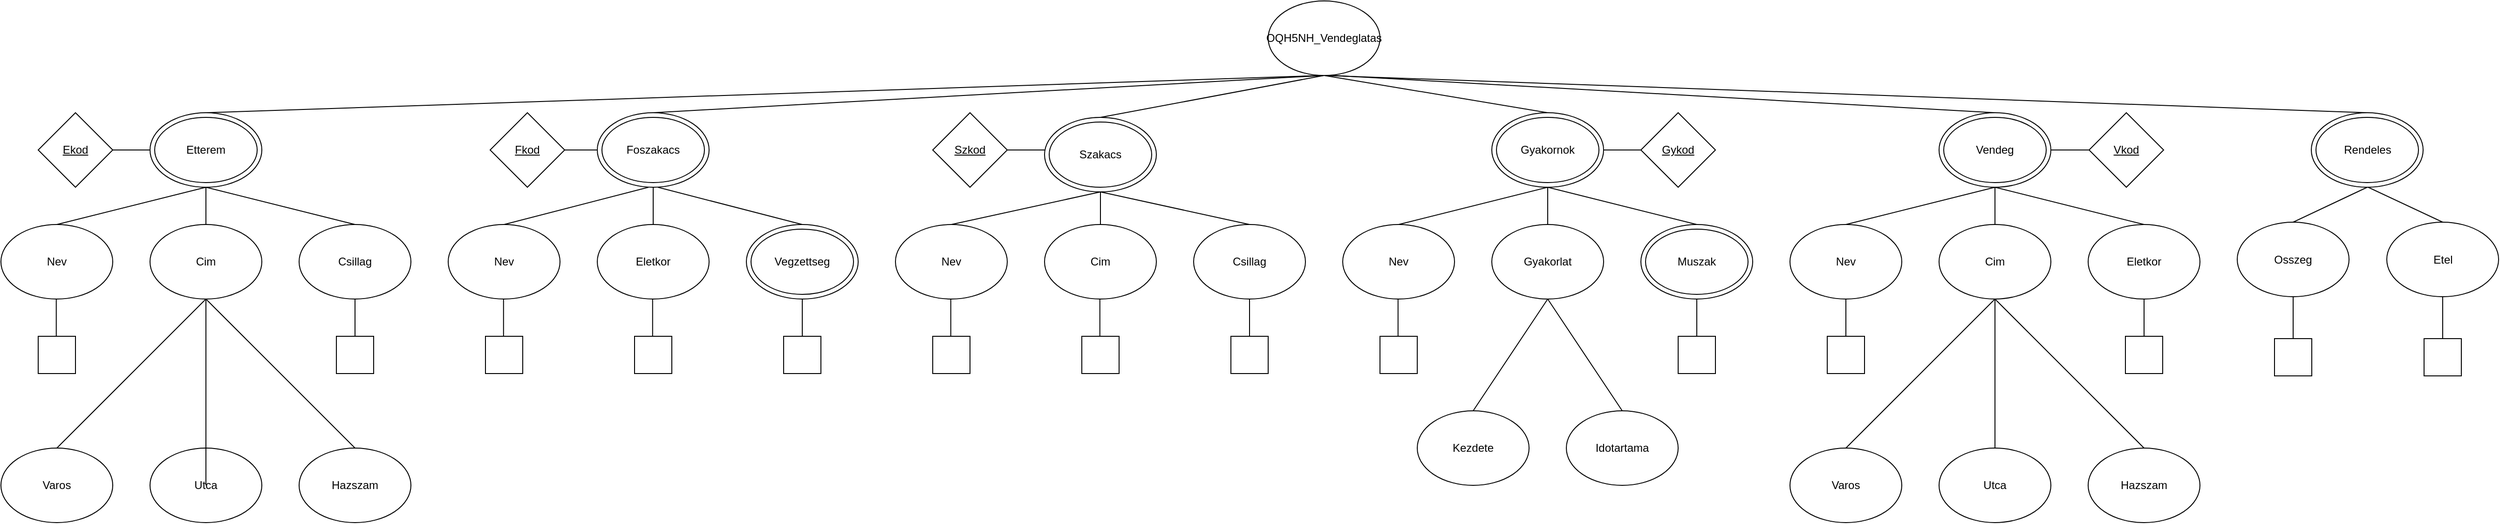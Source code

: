 <mxfile>
    <diagram name="Page-1" id="UW5ev72W2ap2WYYPYnsc">
        <mxGraphModel dx="2820" dy="1006" grid="1" gridSize="10" guides="1" tooltips="1" connect="1" arrows="1" fold="1" page="1" pageScale="1" pageWidth="827" pageHeight="1169" math="0" shadow="0">
            <root>
                <mxCell id="0"/>
                <mxCell id="1" parent="0"/>
                <mxCell id="iXq1CX7b5IGds2Jhsc0Z-1" value="OQH5NH_Vendeglatas" style="ellipse;whiteSpace=wrap;html=1;" parent="1" vertex="1">
                    <mxGeometry x="360" y="80" width="120" height="80" as="geometry"/>
                </mxCell>
                <mxCell id="iXq1CX7b5IGds2Jhsc0Z-2" value="Gyakornok" style="ellipse;whiteSpace=wrap;html=1;" parent="1" vertex="1">
                    <mxGeometry x="600" y="200" width="120" height="80" as="geometry"/>
                </mxCell>
                <mxCell id="iXq1CX7b5IGds2Jhsc0Z-3" value="Szakacs" style="ellipse;whiteSpace=wrap;html=1;" parent="1" vertex="1">
                    <mxGeometry x="120" y="205" width="120" height="80" as="geometry"/>
                </mxCell>
                <mxCell id="iXq1CX7b5IGds2Jhsc0Z-4" value="Foszakacs" style="ellipse;whiteSpace=wrap;html=1;" parent="1" vertex="1">
                    <mxGeometry x="-360" y="200" width="120" height="80" as="geometry"/>
                </mxCell>
                <mxCell id="iXq1CX7b5IGds2Jhsc0Z-5" value="Vendeg" style="ellipse;whiteSpace=wrap;html=1;" parent="1" vertex="1">
                    <mxGeometry x="1080" y="200" width="120" height="80" as="geometry"/>
                </mxCell>
                <mxCell id="iXq1CX7b5IGds2Jhsc0Z-6" value="Rendeles" style="ellipse;whiteSpace=wrap;html=1;" parent="1" vertex="1">
                    <mxGeometry x="1479.5" y="200" width="120" height="80" as="geometry"/>
                </mxCell>
                <mxCell id="iXq1CX7b5IGds2Jhsc0Z-22" value="" style="edgeStyle=orthogonalEdgeStyle;rounded=0;orthogonalLoop=1;jettySize=auto;html=1;endArrow=none;endFill=0;" parent="1" source="iXq1CX7b5IGds2Jhsc0Z-7" target="iXq1CX7b5IGds2Jhsc0Z-21" edge="1">
                    <mxGeometry relative="1" as="geometry"/>
                </mxCell>
                <mxCell id="iXq1CX7b5IGds2Jhsc0Z-7" value="Etterem" style="ellipse;whiteSpace=wrap;html=1;" parent="1" vertex="1">
                    <mxGeometry x="-840" y="200" width="120" height="80" as="geometry"/>
                </mxCell>
                <mxCell id="iXq1CX7b5IGds2Jhsc0Z-9" value="Etterem" style="ellipse;whiteSpace=wrap;html=1;" parent="1" vertex="1">
                    <mxGeometry x="-835" y="205" width="110" height="70" as="geometry"/>
                </mxCell>
                <mxCell id="iXq1CX7b5IGds2Jhsc0Z-10" value="Foszakacs" style="ellipse;whiteSpace=wrap;html=1;" parent="1" vertex="1">
                    <mxGeometry x="-355" y="205" width="110" height="70" as="geometry"/>
                </mxCell>
                <mxCell id="iXq1CX7b5IGds2Jhsc0Z-11" value="Szakacs" style="ellipse;whiteSpace=wrap;html=1;" parent="1" vertex="1">
                    <mxGeometry x="125" y="210" width="110" height="70" as="geometry"/>
                </mxCell>
                <mxCell id="iXq1CX7b5IGds2Jhsc0Z-12" value="Gyakornok" style="ellipse;whiteSpace=wrap;html=1;" parent="1" vertex="1">
                    <mxGeometry x="605" y="205" width="110" height="70" as="geometry"/>
                </mxCell>
                <mxCell id="iXq1CX7b5IGds2Jhsc0Z-13" value="Vendeg" style="ellipse;whiteSpace=wrap;html=1;" parent="1" vertex="1">
                    <mxGeometry x="1085" y="205" width="110" height="70" as="geometry"/>
                </mxCell>
                <mxCell id="iXq1CX7b5IGds2Jhsc0Z-14" value="Rendeles" style="ellipse;whiteSpace=wrap;html=1;" parent="1" vertex="1">
                    <mxGeometry x="1484.5" y="205" width="110" height="70" as="geometry"/>
                </mxCell>
                <mxCell id="iXq1CX7b5IGds2Jhsc0Z-15" value="" style="endArrow=none;html=1;rounded=0;exitX=0.5;exitY=0;exitDx=0;exitDy=0;entryX=0.5;entryY=1;entryDx=0;entryDy=0;" parent="1" source="iXq1CX7b5IGds2Jhsc0Z-3" target="iXq1CX7b5IGds2Jhsc0Z-1" edge="1">
                    <mxGeometry width="50" height="50" relative="1" as="geometry">
                        <mxPoint x="300" y="190" as="sourcePoint"/>
                        <mxPoint x="350" y="140" as="targetPoint"/>
                        <Array as="points"/>
                    </mxGeometry>
                </mxCell>
                <mxCell id="iXq1CX7b5IGds2Jhsc0Z-16" value="" style="endArrow=none;html=1;rounded=0;exitX=0.5;exitY=0;exitDx=0;exitDy=0;entryX=0.5;entryY=1;entryDx=0;entryDy=0;" parent="1" source="iXq1CX7b5IGds2Jhsc0Z-4" target="iXq1CX7b5IGds2Jhsc0Z-1" edge="1">
                    <mxGeometry width="50" height="50" relative="1" as="geometry">
                        <mxPoint x="180" y="192" as="sourcePoint"/>
                        <mxPoint x="258" y="140" as="targetPoint"/>
                        <Array as="points"/>
                    </mxGeometry>
                </mxCell>
                <mxCell id="iXq1CX7b5IGds2Jhsc0Z-17" value="" style="endArrow=none;html=1;rounded=0;exitX=0.5;exitY=0;exitDx=0;exitDy=0;" parent="1" source="iXq1CX7b5IGds2Jhsc0Z-7" edge="1">
                    <mxGeometry width="50" height="50" relative="1" as="geometry">
                        <mxPoint x="180" y="220" as="sourcePoint"/>
                        <mxPoint x="420" y="160" as="targetPoint"/>
                        <Array as="points"/>
                    </mxGeometry>
                </mxCell>
                <mxCell id="iXq1CX7b5IGds2Jhsc0Z-18" value="" style="endArrow=none;html=1;rounded=0;entryX=0.5;entryY=0;entryDx=0;entryDy=0;" parent="1" target="iXq1CX7b5IGds2Jhsc0Z-6" edge="1">
                    <mxGeometry width="50" height="50" relative="1" as="geometry">
                        <mxPoint x="420" y="160" as="sourcePoint"/>
                        <mxPoint x="850" y="180" as="targetPoint"/>
                        <Array as="points"/>
                    </mxGeometry>
                </mxCell>
                <mxCell id="iXq1CX7b5IGds2Jhsc0Z-19" value="" style="endArrow=none;html=1;rounded=0;entryX=0.5;entryY=0;entryDx=0;entryDy=0;" parent="1" target="iXq1CX7b5IGds2Jhsc0Z-5" edge="1">
                    <mxGeometry width="50" height="50" relative="1" as="geometry">
                        <mxPoint x="430" y="160" as="sourcePoint"/>
                        <mxPoint x="700" y="200" as="targetPoint"/>
                        <Array as="points"/>
                    </mxGeometry>
                </mxCell>
                <mxCell id="iXq1CX7b5IGds2Jhsc0Z-20" value="" style="endArrow=none;html=1;rounded=0;entryX=0.5;entryY=0;entryDx=0;entryDy=0;" parent="1" target="iXq1CX7b5IGds2Jhsc0Z-2" edge="1">
                    <mxGeometry width="50" height="50" relative="1" as="geometry">
                        <mxPoint x="420" y="160" as="sourcePoint"/>
                        <mxPoint x="860" y="230" as="targetPoint"/>
                        <Array as="points"/>
                    </mxGeometry>
                </mxCell>
                <mxCell id="iXq1CX7b5IGds2Jhsc0Z-21" value="&lt;u&gt;Ekod&lt;/u&gt;" style="rhombus;whiteSpace=wrap;html=1;" parent="1" vertex="1">
                    <mxGeometry x="-960" y="200" width="80" height="80" as="geometry"/>
                </mxCell>
                <mxCell id="iXq1CX7b5IGds2Jhsc0Z-23" value="Csillag" style="ellipse;whiteSpace=wrap;html=1;" parent="1" vertex="1">
                    <mxGeometry x="-680" y="320" width="120" height="80" as="geometry"/>
                </mxCell>
                <mxCell id="iXq1CX7b5IGds2Jhsc0Z-24" value="Cim" style="ellipse;whiteSpace=wrap;html=1;" parent="1" vertex="1">
                    <mxGeometry x="-840" y="320" width="120" height="80" as="geometry"/>
                </mxCell>
                <mxCell id="iXq1CX7b5IGds2Jhsc0Z-25" value="Nev" style="ellipse;whiteSpace=wrap;html=1;" parent="1" vertex="1">
                    <mxGeometry x="-1000" y="320" width="120" height="80" as="geometry"/>
                </mxCell>
                <mxCell id="iXq1CX7b5IGds2Jhsc0Z-29" value="" style="endArrow=none;html=1;rounded=0;entryX=0.5;entryY=1;entryDx=0;entryDy=0;exitX=0.5;exitY=0;exitDx=0;exitDy=0;" parent="1" source="iXq1CX7b5IGds2Jhsc0Z-24" target="iXq1CX7b5IGds2Jhsc0Z-7" edge="1">
                    <mxGeometry width="50" height="50" relative="1" as="geometry">
                        <mxPoint x="-680" y="460" as="sourcePoint"/>
                        <mxPoint x="-630" y="410" as="targetPoint"/>
                    </mxGeometry>
                </mxCell>
                <mxCell id="iXq1CX7b5IGds2Jhsc0Z-30" value="" style="endArrow=none;html=1;rounded=0;entryX=0.5;entryY=1;entryDx=0;entryDy=0;exitX=0.5;exitY=0;exitDx=0;exitDy=0;" parent="1" source="iXq1CX7b5IGds2Jhsc0Z-25" target="iXq1CX7b5IGds2Jhsc0Z-7" edge="1">
                    <mxGeometry width="50" height="50" relative="1" as="geometry">
                        <mxPoint x="-790" y="360" as="sourcePoint"/>
                        <mxPoint x="-790" y="320" as="targetPoint"/>
                    </mxGeometry>
                </mxCell>
                <mxCell id="iXq1CX7b5IGds2Jhsc0Z-31" value="" style="endArrow=none;html=1;rounded=0;entryX=0.5;entryY=1;entryDx=0;entryDy=0;exitX=0.5;exitY=0;exitDx=0;exitDy=0;" parent="1" source="iXq1CX7b5IGds2Jhsc0Z-23" target="iXq1CX7b5IGds2Jhsc0Z-7" edge="1">
                    <mxGeometry width="50" height="50" relative="1" as="geometry">
                        <mxPoint x="-830" y="370" as="sourcePoint"/>
                        <mxPoint x="-670" y="330" as="targetPoint"/>
                    </mxGeometry>
                </mxCell>
                <mxCell id="iXq1CX7b5IGds2Jhsc0Z-33" value="" style="rounded=0;whiteSpace=wrap;html=1;direction=south;" parent="1" vertex="1">
                    <mxGeometry x="-960" y="440" width="40" height="40" as="geometry"/>
                </mxCell>
                <mxCell id="iXq1CX7b5IGds2Jhsc0Z-35" value="" style="rounded=0;whiteSpace=wrap;html=1;direction=south;" parent="1" vertex="1">
                    <mxGeometry x="-640" y="440" width="40" height="40" as="geometry"/>
                </mxCell>
                <mxCell id="iXq1CX7b5IGds2Jhsc0Z-36" value="" style="endArrow=none;html=1;rounded=0;entryX=0.5;entryY=1;entryDx=0;entryDy=0;exitX=0;exitY=0.5;exitDx=0;exitDy=0;" parent="1" source="iXq1CX7b5IGds2Jhsc0Z-35" target="iXq1CX7b5IGds2Jhsc0Z-23" edge="1">
                    <mxGeometry width="50" height="50" relative="1" as="geometry">
                        <mxPoint x="-570" y="460" as="sourcePoint"/>
                        <mxPoint x="-520" y="410" as="targetPoint"/>
                    </mxGeometry>
                </mxCell>
                <mxCell id="iXq1CX7b5IGds2Jhsc0Z-38" value="" style="endArrow=none;html=1;rounded=0;entryX=0.5;entryY=1;entryDx=0;entryDy=0;exitX=0;exitY=0.5;exitDx=0;exitDy=0;" parent="1" edge="1">
                    <mxGeometry width="50" height="50" relative="1" as="geometry">
                        <mxPoint x="-940.62" y="440" as="sourcePoint"/>
                        <mxPoint x="-940.62" y="400" as="targetPoint"/>
                    </mxGeometry>
                </mxCell>
                <mxCell id="iXq1CX7b5IGds2Jhsc0Z-39" value="&lt;span style=&quot;color: rgba(0, 0, 0, 0); font-family: monospace; font-size: 0px; text-align: start; text-wrap-mode: nowrap;&quot;&gt;%3CmxGraphModel%3E%3Croot%3E%3CmxCell%20id%3D%220%22%2F%3E%3CmxCell%20id%3D%221%22%20parent%3D%220%22%2F%3E%3CmxCell%20id%3D%222%22%20value%3D%22Csillag%22%20style%3D%22ellipse%3BwhiteSpace%3Dwrap%3Bhtml%3D1%3B%22%20vertex%3D%221%22%20parent%3D%221%22%3E%3CmxGeometry%20x%3D%22120%22%20y%3D%22320%22%20width%3D%22120%22%20height%3D%2280%22%20as%3D%22geometry%22%2F%3E%3C%2FmxCell%3E%3CmxCell%20id%3D%223%22%20value%3D%22Cim%22%20style%3D%22ellipse%3BwhiteSpace%3Dwrap%3Bhtml%3D1%3B%22%20vertex%3D%221%22%20parent%3D%221%22%3E%3CmxGeometry%20x%3D%22-40%22%20y%3D%22320%22%20width%3D%22120%22%20height%3D%2280%22%20as%3D%22geometry%22%2F%3E%3C%2FmxCell%3E%3CmxCell%20id%3D%224%22%20value%3D%22Nev%22%20style%3D%22ellipse%3BwhiteSpace%3Dwrap%3Bhtml%3D1%3B%22%20vertex%3D%221%22%20parent%3D%221%22%3E%3CmxGeometry%20x%3D%22-200%22%20y%3D%22320%22%20width%3D%22120%22%20height%3D%2280%22%20as%3D%22geometry%22%2F%3E%3C%2FmxCell%3E%3CmxCell%20id%3D%225%22%20value%3D%22%22%20style%3D%22rounded%3D0%3BwhiteSpace%3Dwrap%3Bhtml%3D1%3Bdirection%3Dsouth%3B%22%20vertex%3D%221%22%20parent%3D%221%22%3E%3CmxGeometry%20x%3D%22-170%22%20y%3D%22440%22%20width%3D%2260%22%20height%3D%22120%22%20as%3D%22geometry%22%2F%3E%3C%2FmxCell%3E%3CmxCell%20id%3D%226%22%20value%3D%22%22%20style%3D%22rounded%3D0%3BwhiteSpace%3Dwrap%3Bhtml%3D1%3Bdirection%3Dsouth%3B%22%20vertex%3D%221%22%20parent%3D%221%22%3E%3CmxGeometry%20x%3D%22-10%22%20y%3D%22440%22%20width%3D%2260%22%20height%3D%22120%22%20as%3D%22geometry%22%2F%3E%3C%2FmxCell%3E%3CmxCell%20id%3D%227%22%20value%3D%22%22%20style%3D%22rounded%3D0%3BwhiteSpace%3Dwrap%3Bhtml%3D1%3Bdirection%3Dsouth%3B%22%20vertex%3D%221%22%20parent%3D%221%22%3E%3CmxGeometry%20x%3D%22150%22%20y%3D%22440%22%20width%3D%2260%22%20height%3D%22120%22%20as%3D%22geometry%22%2F%3E%3C%2FmxCell%3E%3CmxCell%20id%3D%228%22%20value%3D%22%22%20style%3D%22endArrow%3Dnone%3Bhtml%3D1%3Brounded%3D0%3BentryX%3D0.5%3BentryY%3D1%3BentryDx%3D0%3BentryDy%3D0%3BexitX%3D0%3BexitY%3D0.5%3BexitDx%3D0%3BexitDy%3D0%3B%22%20edge%3D%221%22%20source%3D%227%22%20target%3D%222%22%20parent%3D%221%22%3E%3CmxGeometry%20width%3D%2250%22%20height%3D%2250%22%20relative%3D%221%22%20as%3D%22geometry%22%3E%3CmxPoint%20x%3D%22230%22%20y%3D%22460%22%20as%3D%22sourcePoint%22%2F%3E%3CmxPoint%20x%3D%22280%22%20y%3D%22410%22%20as%3D%22targetPoint%22%2F%3E%3C%2FmxGeometry%3E%3C%2FmxCell%3E%3CmxCell%20id%3D%229%22%20value%3D%22%22%20style%3D%22endArrow%3Dnone%3Bhtml%3D1%3Brounded%3D0%3BentryX%3D0.5%3BentryY%3D1%3BentryDx%3D0%3BentryDy%3D0%3BexitX%3D0%3BexitY%3D0.5%3BexitDx%3D0%3BexitDy%3D0%3B%22%20edge%3D%221%22%20parent%3D%221%22%3E%3CmxGeometry%20width%3D%2250%22%20height%3D%2250%22%20relative%3D%221%22%20as%3D%22geometry%22%3E%3CmxPoint%20x%3D%2219.38%22%20y%3D%22440%22%20as%3D%22sourcePoint%22%2F%3E%3CmxPoint%20x%3D%2219.38%22%20y%3D%22400%22%20as%3D%22targetPoint%22%2F%3E%3C%2FmxGeometry%3E%3C%2FmxCell%3E%3CmxCell%20id%3D%2210%22%20value%3D%22%22%20style%3D%22endArrow%3Dnone%3Bhtml%3D1%3Brounded%3D0%3BentryX%3D0.5%3BentryY%3D1%3BentryDx%3D0%3BentryDy%3D0%3BexitX%3D0%3BexitY%3D0.5%3BexitDx%3D0%3BexitDy%3D0%3B%22%20edge%3D%221%22%20parent%3D%221%22%3E%3CmxGeometry%20width%3D%2250%22%20height%3D%2250%22%20relative%3D%221%22%20as%3D%22geometry%22%3E%3CmxPoint%20x%3D%22-140.62%22%20y%3D%22440%22%20as%3D%22sourcePoint%22%2F%3E%3CmxPoint%20x%3D%22-140.62%22%20y%3D%22400%22%20as%3D%22targetPoint%22%2F%3E%3C%2FmxGeometry%3E%3C%2FmxCell%3E%3C%2Froot%3E%3C%2FmxGraphModel%3E&lt;/span&gt;" style="ellipse;whiteSpace=wrap;html=1;" parent="1" vertex="1">
                    <mxGeometry x="-200" y="320" width="120" height="80" as="geometry"/>
                </mxCell>
                <mxCell id="iXq1CX7b5IGds2Jhsc0Z-40" value="Eletkor" style="ellipse;whiteSpace=wrap;html=1;" parent="1" vertex="1">
                    <mxGeometry x="-360" y="320" width="120" height="80" as="geometry"/>
                </mxCell>
                <mxCell id="iXq1CX7b5IGds2Jhsc0Z-41" value="Nev" style="ellipse;whiteSpace=wrap;html=1;" parent="1" vertex="1">
                    <mxGeometry x="-520" y="320" width="120" height="80" as="geometry"/>
                </mxCell>
                <mxCell id="iXq1CX7b5IGds2Jhsc0Z-42" value="" style="rounded=0;whiteSpace=wrap;html=1;direction=south;" parent="1" vertex="1">
                    <mxGeometry x="-480" y="440" width="40" height="40" as="geometry"/>
                </mxCell>
                <mxCell id="iXq1CX7b5IGds2Jhsc0Z-43" value="" style="rounded=0;whiteSpace=wrap;html=1;direction=south;" parent="1" vertex="1">
                    <mxGeometry x="-320" y="440" width="40" height="40" as="geometry"/>
                </mxCell>
                <mxCell id="iXq1CX7b5IGds2Jhsc0Z-44" value="" style="rounded=0;whiteSpace=wrap;html=1;direction=south;" parent="1" vertex="1">
                    <mxGeometry x="-160" y="440" width="40" height="40" as="geometry"/>
                </mxCell>
                <mxCell id="iXq1CX7b5IGds2Jhsc0Z-45" value="" style="endArrow=none;html=1;rounded=0;entryX=0.5;entryY=1;entryDx=0;entryDy=0;exitX=0;exitY=0.5;exitDx=0;exitDy=0;" parent="1" source="iXq1CX7b5IGds2Jhsc0Z-44" target="iXq1CX7b5IGds2Jhsc0Z-39" edge="1">
                    <mxGeometry width="50" height="50" relative="1" as="geometry">
                        <mxPoint x="-90" y="460" as="sourcePoint"/>
                        <mxPoint x="-40" y="410" as="targetPoint"/>
                    </mxGeometry>
                </mxCell>
                <mxCell id="iXq1CX7b5IGds2Jhsc0Z-46" value="" style="endArrow=none;html=1;rounded=0;entryX=0.5;entryY=1;entryDx=0;entryDy=0;exitX=0;exitY=0.5;exitDx=0;exitDy=0;" parent="1" edge="1">
                    <mxGeometry width="50" height="50" relative="1" as="geometry">
                        <mxPoint x="-300.62" y="440" as="sourcePoint"/>
                        <mxPoint x="-300.62" y="400" as="targetPoint"/>
                    </mxGeometry>
                </mxCell>
                <mxCell id="iXq1CX7b5IGds2Jhsc0Z-47" value="" style="endArrow=none;html=1;rounded=0;entryX=0.5;entryY=1;entryDx=0;entryDy=0;exitX=0;exitY=0.5;exitDx=0;exitDy=0;" parent="1" edge="1">
                    <mxGeometry width="50" height="50" relative="1" as="geometry">
                        <mxPoint x="-460.62" y="440" as="sourcePoint"/>
                        <mxPoint x="-460.62" y="400" as="targetPoint"/>
                    </mxGeometry>
                </mxCell>
                <mxCell id="iXq1CX7b5IGds2Jhsc0Z-48" value="Csillag" style="ellipse;whiteSpace=wrap;html=1;" parent="1" vertex="1">
                    <mxGeometry x="280" y="320" width="120" height="80" as="geometry"/>
                </mxCell>
                <mxCell id="iXq1CX7b5IGds2Jhsc0Z-49" value="Cim" style="ellipse;whiteSpace=wrap;html=1;" parent="1" vertex="1">
                    <mxGeometry x="120" y="320" width="120" height="80" as="geometry"/>
                </mxCell>
                <mxCell id="iXq1CX7b5IGds2Jhsc0Z-50" value="Nev" style="ellipse;whiteSpace=wrap;html=1;" parent="1" vertex="1">
                    <mxGeometry x="-40" y="320" width="120" height="80" as="geometry"/>
                </mxCell>
                <mxCell id="iXq1CX7b5IGds2Jhsc0Z-51" value="" style="rounded=0;whiteSpace=wrap;html=1;direction=south;" parent="1" vertex="1">
                    <mxGeometry y="440" width="40" height="40" as="geometry"/>
                </mxCell>
                <mxCell id="iXq1CX7b5IGds2Jhsc0Z-52" value="" style="rounded=0;whiteSpace=wrap;html=1;direction=south;" parent="1" vertex="1">
                    <mxGeometry x="160" y="440" width="40" height="40" as="geometry"/>
                </mxCell>
                <mxCell id="iXq1CX7b5IGds2Jhsc0Z-53" value="" style="rounded=0;whiteSpace=wrap;html=1;direction=south;" parent="1" vertex="1">
                    <mxGeometry x="320" y="440" width="40" height="40" as="geometry"/>
                </mxCell>
                <mxCell id="iXq1CX7b5IGds2Jhsc0Z-54" value="" style="endArrow=none;html=1;rounded=0;entryX=0.5;entryY=1;entryDx=0;entryDy=0;exitX=0;exitY=0.5;exitDx=0;exitDy=0;" parent="1" source="iXq1CX7b5IGds2Jhsc0Z-53" target="iXq1CX7b5IGds2Jhsc0Z-48" edge="1">
                    <mxGeometry width="50" height="50" relative="1" as="geometry">
                        <mxPoint x="390" y="460" as="sourcePoint"/>
                        <mxPoint x="440" y="410" as="targetPoint"/>
                    </mxGeometry>
                </mxCell>
                <mxCell id="iXq1CX7b5IGds2Jhsc0Z-55" value="" style="endArrow=none;html=1;rounded=0;entryX=0.5;entryY=1;entryDx=0;entryDy=0;exitX=0;exitY=0.5;exitDx=0;exitDy=0;" parent="1" edge="1">
                    <mxGeometry width="50" height="50" relative="1" as="geometry">
                        <mxPoint x="179.38" y="440" as="sourcePoint"/>
                        <mxPoint x="179.38" y="400" as="targetPoint"/>
                    </mxGeometry>
                </mxCell>
                <mxCell id="iXq1CX7b5IGds2Jhsc0Z-56" value="" style="endArrow=none;html=1;rounded=0;entryX=0.5;entryY=1;entryDx=0;entryDy=0;exitX=0;exitY=0.5;exitDx=0;exitDy=0;" parent="1" edge="1">
                    <mxGeometry width="50" height="50" relative="1" as="geometry">
                        <mxPoint x="19.38" y="440" as="sourcePoint"/>
                        <mxPoint x="19.38" y="400" as="targetPoint"/>
                    </mxGeometry>
                </mxCell>
                <mxCell id="iXq1CX7b5IGds2Jhsc0Z-57" value="&lt;u&gt;Fkod&lt;/u&gt;" style="rhombus;whiteSpace=wrap;html=1;" parent="1" vertex="1">
                    <mxGeometry x="-475" y="200" width="80" height="80" as="geometry"/>
                </mxCell>
                <mxCell id="iXq1CX7b5IGds2Jhsc0Z-58" value="" style="endArrow=none;html=1;rounded=0;entryX=0;entryY=0.5;entryDx=0;entryDy=0;exitX=1;exitY=0.5;exitDx=0;exitDy=0;" parent="1" source="iXq1CX7b5IGds2Jhsc0Z-57" target="iXq1CX7b5IGds2Jhsc0Z-4" edge="1">
                    <mxGeometry width="50" height="50" relative="1" as="geometry">
                        <mxPoint x="-265" y="390" as="sourcePoint"/>
                        <mxPoint x="-215" y="340" as="targetPoint"/>
                    </mxGeometry>
                </mxCell>
                <mxCell id="iXq1CX7b5IGds2Jhsc0Z-60" value="Vegzettseg" style="ellipse;whiteSpace=wrap;html=1;" parent="1" vertex="1">
                    <mxGeometry x="-195" y="325" width="110" height="70" as="geometry"/>
                </mxCell>
                <mxCell id="iXq1CX7b5IGds2Jhsc0Z-61" value="" style="endArrow=none;html=1;rounded=0;entryX=0.5;entryY=1;entryDx=0;entryDy=0;exitX=0.5;exitY=0;exitDx=0;exitDy=0;" parent="1" source="iXq1CX7b5IGds2Jhsc0Z-40" target="iXq1CX7b5IGds2Jhsc0Z-4" edge="1">
                    <mxGeometry width="50" height="50" relative="1" as="geometry">
                        <mxPoint x="-270" y="390" as="sourcePoint"/>
                        <mxPoint x="-305" y="280" as="targetPoint"/>
                    </mxGeometry>
                </mxCell>
                <mxCell id="iXq1CX7b5IGds2Jhsc0Z-62" value="" style="endArrow=none;html=1;rounded=0;exitX=0.5;exitY=0;exitDx=0;exitDy=0;" parent="1" edge="1">
                    <mxGeometry width="50" height="50" relative="1" as="geometry">
                        <mxPoint x="-460" y="320" as="sourcePoint"/>
                        <mxPoint x="-305" y="280" as="targetPoint"/>
                    </mxGeometry>
                </mxCell>
                <mxCell id="iXq1CX7b5IGds2Jhsc0Z-63" value="" style="endArrow=none;html=1;rounded=0;entryX=0.5;entryY=0;entryDx=0;entryDy=0;" parent="1" target="iXq1CX7b5IGds2Jhsc0Z-39" edge="1">
                    <mxGeometry width="50" height="50" relative="1" as="geometry">
                        <mxPoint x="-295" y="280" as="sourcePoint"/>
                        <mxPoint x="-160" y="280" as="targetPoint"/>
                    </mxGeometry>
                </mxCell>
                <mxCell id="iXq1CX7b5IGds2Jhsc0Z-64" value="Hazszam" style="ellipse;whiteSpace=wrap;html=1;" parent="1" vertex="1">
                    <mxGeometry x="-680" y="560" width="120" height="80" as="geometry"/>
                </mxCell>
                <mxCell id="iXq1CX7b5IGds2Jhsc0Z-65" value="Utca" style="ellipse;whiteSpace=wrap;html=1;" parent="1" vertex="1">
                    <mxGeometry x="-840" y="560" width="120" height="80" as="geometry"/>
                </mxCell>
                <mxCell id="iXq1CX7b5IGds2Jhsc0Z-66" value="Varos" style="ellipse;whiteSpace=wrap;html=1;" parent="1" vertex="1">
                    <mxGeometry x="-1000" y="560" width="120" height="80" as="geometry"/>
                </mxCell>
                <mxCell id="iXq1CX7b5IGds2Jhsc0Z-67" value="" style="endArrow=none;html=1;rounded=0;entryX=0.5;entryY=1;entryDx=0;entryDy=0;" parent="1" target="iXq1CX7b5IGds2Jhsc0Z-24" edge="1">
                    <mxGeometry width="50" height="50" relative="1" as="geometry">
                        <mxPoint x="-780" y="600" as="sourcePoint"/>
                        <mxPoint x="-730" y="550" as="targetPoint"/>
                    </mxGeometry>
                </mxCell>
                <mxCell id="iXq1CX7b5IGds2Jhsc0Z-68" value="" style="endArrow=none;html=1;rounded=0;entryX=0.5;entryY=1;entryDx=0;entryDy=0;exitX=0.5;exitY=0;exitDx=0;exitDy=0;" parent="1" source="iXq1CX7b5IGds2Jhsc0Z-66" target="iXq1CX7b5IGds2Jhsc0Z-24" edge="1">
                    <mxGeometry width="50" height="50" relative="1" as="geometry">
                        <mxPoint x="-790" y="700" as="sourcePoint"/>
                        <mxPoint x="-780" y="410" as="targetPoint"/>
                    </mxGeometry>
                </mxCell>
                <mxCell id="iXq1CX7b5IGds2Jhsc0Z-70" value="" style="endArrow=none;html=1;rounded=0;exitX=0.5;exitY=0;exitDx=0;exitDy=0;" parent="1" source="iXq1CX7b5IGds2Jhsc0Z-64" edge="1">
                    <mxGeometry width="50" height="50" relative="1" as="geometry">
                        <mxPoint x="-770" y="710" as="sourcePoint"/>
                        <mxPoint x="-780" y="400" as="targetPoint"/>
                    </mxGeometry>
                </mxCell>
                <mxCell id="wsrLWdcah2Zn08OujmZn-1" value="" style="endArrow=none;html=1;rounded=0;entryX=0.5;entryY=1;entryDx=0;entryDy=0;exitX=0.5;exitY=0;exitDx=0;exitDy=0;" parent="1" source="iXq1CX7b5IGds2Jhsc0Z-50" target="iXq1CX7b5IGds2Jhsc0Z-3" edge="1">
                    <mxGeometry width="50" height="50" relative="1" as="geometry">
                        <mxPoint x="80" y="360" as="sourcePoint"/>
                        <mxPoint x="130" y="310" as="targetPoint"/>
                    </mxGeometry>
                </mxCell>
                <mxCell id="wsrLWdcah2Zn08OujmZn-2" value="" style="endArrow=none;html=1;rounded=0;exitX=0.5;exitY=0;exitDx=0;exitDy=0;entryX=0.5;entryY=1;entryDx=0;entryDy=0;" parent="1" source="iXq1CX7b5IGds2Jhsc0Z-49" target="iXq1CX7b5IGds2Jhsc0Z-3" edge="1">
                    <mxGeometry width="50" height="50" relative="1" as="geometry">
                        <mxPoint x="180" y="335" as="sourcePoint"/>
                        <mxPoint x="180" y="290" as="targetPoint"/>
                    </mxGeometry>
                </mxCell>
                <mxCell id="wsrLWdcah2Zn08OujmZn-3" value="" style="endArrow=none;html=1;rounded=0;exitX=0.5;exitY=0;exitDx=0;exitDy=0;entryX=0.5;entryY=1;entryDx=0;entryDy=0;" parent="1" source="iXq1CX7b5IGds2Jhsc0Z-48" target="iXq1CX7b5IGds2Jhsc0Z-3" edge="1">
                    <mxGeometry width="50" height="50" relative="1" as="geometry">
                        <mxPoint x="260" y="325" as="sourcePoint"/>
                        <mxPoint x="260" y="290" as="targetPoint"/>
                    </mxGeometry>
                </mxCell>
                <mxCell id="wsrLWdcah2Zn08OujmZn-4" value="&lt;u&gt;Szkod&lt;/u&gt;" style="rhombus;whiteSpace=wrap;html=1;" parent="1" vertex="1">
                    <mxGeometry y="200" width="80" height="80" as="geometry"/>
                </mxCell>
                <mxCell id="wsrLWdcah2Zn08OujmZn-5" value="" style="endArrow=none;html=1;rounded=0;entryX=0;entryY=0.438;entryDx=0;entryDy=0;entryPerimeter=0;exitX=1;exitY=0.5;exitDx=0;exitDy=0;" parent="1" source="wsrLWdcah2Zn08OujmZn-4" target="iXq1CX7b5IGds2Jhsc0Z-3" edge="1">
                    <mxGeometry width="50" height="50" relative="1" as="geometry">
                        <mxPoint x="10" y="260" as="sourcePoint"/>
                        <mxPoint x="60" y="210" as="targetPoint"/>
                    </mxGeometry>
                </mxCell>
                <mxCell id="wsrLWdcah2Zn08OujmZn-6" value="&lt;span style=&quot;color: rgba(0, 0, 0, 0); font-family: monospace; font-size: 0px; text-align: start; text-wrap-mode: nowrap;&quot;&gt;%3CmxGraphModel%3E%3Croot%3E%3CmxCell%20id%3D%220%22%2F%3E%3CmxCell%20id%3D%221%22%20parent%3D%220%22%2F%3E%3CmxCell%20id%3D%222%22%20value%3D%22Csillag%22%20style%3D%22ellipse%3BwhiteSpace%3Dwrap%3Bhtml%3D1%3B%22%20vertex%3D%221%22%20parent%3D%221%22%3E%3CmxGeometry%20x%3D%22280%22%20y%3D%22320%22%20width%3D%22120%22%20height%3D%2280%22%20as%3D%22geometry%22%2F%3E%3C%2FmxCell%3E%3CmxCell%20id%3D%223%22%20value%3D%22Cim%22%20style%3D%22ellipse%3BwhiteSpace%3Dwrap%3Bhtml%3D1%3B%22%20vertex%3D%221%22%20parent%3D%221%22%3E%3CmxGeometry%20x%3D%22120%22%20y%3D%22320%22%20width%3D%22120%22%20height%3D%2280%22%20as%3D%22geometry%22%2F%3E%3C%2FmxCell%3E%3CmxCell%20id%3D%224%22%20value%3D%22Nev%22%20style%3D%22ellipse%3BwhiteSpace%3Dwrap%3Bhtml%3D1%3B%22%20vertex%3D%221%22%20parent%3D%221%22%3E%3CmxGeometry%20x%3D%22-40%22%20y%3D%22320%22%20width%3D%22120%22%20height%3D%2280%22%20as%3D%22geometry%22%2F%3E%3C%2FmxCell%3E%3CmxCell%20id%3D%225%22%20value%3D%22%22%20style%3D%22rounded%3D0%3BwhiteSpace%3Dwrap%3Bhtml%3D1%3Bdirection%3Dsouth%3B%22%20vertex%3D%221%22%20parent%3D%221%22%3E%3CmxGeometry%20y%3D%22440%22%20width%3D%2240%22%20height%3D%2280%22%20as%3D%22geometry%22%2F%3E%3C%2FmxCell%3E%3CmxCell%20id%3D%226%22%20value%3D%22%22%20style%3D%22rounded%3D0%3BwhiteSpace%3Dwrap%3Bhtml%3D1%3Bdirection%3Dsouth%3B%22%20vertex%3D%221%22%20parent%3D%221%22%3E%3CmxGeometry%20x%3D%22160%22%20y%3D%22440%22%20width%3D%2240%22%20height%3D%2280%22%20as%3D%22geometry%22%2F%3E%3C%2FmxCell%3E%3CmxCell%20id%3D%227%22%20value%3D%22%22%20style%3D%22rounded%3D0%3BwhiteSpace%3Dwrap%3Bhtml%3D1%3Bdirection%3Dsouth%3B%22%20vertex%3D%221%22%20parent%3D%221%22%3E%3CmxGeometry%20x%3D%22320%22%20y%3D%22440%22%20width%3D%2240%22%20height%3D%2280%22%20as%3D%22geometry%22%2F%3E%3C%2FmxCell%3E%3CmxCell%20id%3D%228%22%20value%3D%22%22%20style%3D%22endArrow%3Dnone%3Bhtml%3D1%3Brounded%3D0%3BentryX%3D0.5%3BentryY%3D1%3BentryDx%3D0%3BentryDy%3D0%3BexitX%3D0%3BexitY%3D0.5%3BexitDx%3D0%3BexitDy%3D0%3B%22%20edge%3D%221%22%20source%3D%227%22%20target%3D%222%22%20parent%3D%221%22%3E%3CmxGeometry%20width%3D%2250%22%20height%3D%2250%22%20relative%3D%221%22%20as%3D%22geometry%22%3E%3CmxPoint%20x%3D%22390%22%20y%3D%22460%22%20as%3D%22sourcePoint%22%2F%3E%3CmxPoint%20x%3D%22440%22%20y%3D%22410%22%20as%3D%22targetPoint%22%2F%3E%3C%2FmxGeometry%3E%3C%2FmxCell%3E%3CmxCell%20id%3D%229%22%20value%3D%22%22%20style%3D%22endArrow%3Dnone%3Bhtml%3D1%3Brounded%3D0%3BentryX%3D0.5%3BentryY%3D1%3BentryDx%3D0%3BentryDy%3D0%3BexitX%3D0%3BexitY%3D0.5%3BexitDx%3D0%3BexitDy%3D0%3B%22%20edge%3D%221%22%20parent%3D%221%22%3E%3CmxGeometry%20width%3D%2250%22%20height%3D%2250%22%20relative%3D%221%22%20as%3D%22geometry%22%3E%3CmxPoint%20x%3D%22179.38%22%20y%3D%22440%22%20as%3D%22sourcePoint%22%2F%3E%3CmxPoint%20x%3D%22179.38%22%20y%3D%22400%22%20as%3D%22targetPoint%22%2F%3E%3C%2FmxGeometry%3E%3C%2FmxCell%3E%3CmxCell%20id%3D%2210%22%20value%3D%22%22%20style%3D%22endArrow%3Dnone%3Bhtml%3D1%3Brounded%3D0%3BentryX%3D0.5%3BentryY%3D1%3BentryDx%3D0%3BentryDy%3D0%3BexitX%3D0%3BexitY%3D0.5%3BexitDx%3D0%3BexitDy%3D0%3B%22%20edge%3D%221%22%20parent%3D%221%22%3E%3CmxGeometry%20width%3D%2250%22%20height%3D%2250%22%20relative%3D%221%22%20as%3D%22geometry%22%3E%3CmxPoint%20x%3D%2219.38%22%20y%3D%22440%22%20as%3D%22sourcePoint%22%2F%3E%3CmxPoint%20x%3D%2219.38%22%20y%3D%22400%22%20as%3D%22targetPoint%22%2F%3E%3C%2FmxGeometry%3E%3C%2FmxCell%3E%3CmxCell%20id%3D%2211%22%20value%3D%22%22%20style%3D%22endArrow%3Dnone%3Bhtml%3D1%3Brounded%3D0%3BentryX%3D0.5%3BentryY%3D1%3BentryDx%3D0%3BentryDy%3D0%3BexitX%3D0.5%3BexitY%3D0%3BexitDx%3D0%3BexitDy%3D0%3B%22%20edge%3D%221%22%20source%3D%224%22%20parent%3D%221%22%3E%3CmxGeometry%20width%3D%2250%22%20height%3D%2250%22%20relative%3D%221%22%20as%3D%22geometry%22%3E%3CmxPoint%20x%3D%2280%22%20y%3D%22360%22%20as%3D%22sourcePoint%22%2F%3E%3CmxPoint%20x%3D%22180%22%20y%3D%22285%22%20as%3D%22targetPoint%22%2F%3E%3C%2FmxGeometry%3E%3C%2FmxCell%3E%3CmxCell%20id%3D%2212%22%20value%3D%22%22%20style%3D%22endArrow%3Dnone%3Bhtml%3D1%3Brounded%3D0%3BexitX%3D0.5%3BexitY%3D0%3BexitDx%3D0%3BexitDy%3D0%3BentryX%3D0.5%3BentryY%3D1%3BentryDx%3D0%3BentryDy%3D0%3B%22%20edge%3D%221%22%20source%3D%223%22%20parent%3D%221%22%3E%3CmxGeometry%20width%3D%2250%22%20height%3D%2250%22%20relative%3D%221%22%20as%3D%22geometry%22%3E%3CmxPoint%20x%3D%22180%22%20y%3D%22335%22%20as%3D%22sourcePoint%22%2F%3E%3CmxPoint%20x%3D%22180%22%20y%3D%22285%22%20as%3D%22targetPoint%22%2F%3E%3C%2FmxGeometry%3E%3C%2FmxCell%3E%3CmxCell%20id%3D%2213%22%20value%3D%22%22%20style%3D%22endArrow%3Dnone%3Bhtml%3D1%3Brounded%3D0%3BexitX%3D0.5%3BexitY%3D0%3BexitDx%3D0%3BexitDy%3D0%3BentryX%3D0.5%3BentryY%3D1%3BentryDx%3D0%3BentryDy%3D0%3B%22%20edge%3D%221%22%20source%3D%222%22%20parent%3D%221%22%3E%3CmxGeometry%20width%3D%2250%22%20height%3D%2250%22%20relative%3D%221%22%20as%3D%22geometry%22%3E%3CmxPoint%20x%3D%22260%22%20y%3D%22325%22%20as%3D%22sourcePoint%22%2F%3E%3CmxPoint%20x%3D%22180%22%20y%3D%22285%22%20as%3D%22targetPoint%22%2F%3E%3C%2FmxGeometry%3E%3C%2FmxCell%3E%3C%2Froot%3E%3C%2FmxGraphModel%3E&lt;/span&gt;" style="ellipse;whiteSpace=wrap;html=1;" parent="1" vertex="1">
                    <mxGeometry x="760" y="320" width="120" height="80" as="geometry"/>
                </mxCell>
                <mxCell id="wsrLWdcah2Zn08OujmZn-7" value="Gyakorlat" style="ellipse;whiteSpace=wrap;html=1;" parent="1" vertex="1">
                    <mxGeometry x="600" y="320" width="120" height="80" as="geometry"/>
                </mxCell>
                <mxCell id="wsrLWdcah2Zn08OujmZn-8" value="Nev" style="ellipse;whiteSpace=wrap;html=1;" parent="1" vertex="1">
                    <mxGeometry x="440" y="320" width="120" height="80" as="geometry"/>
                </mxCell>
                <mxCell id="wsrLWdcah2Zn08OujmZn-9" value="" style="rounded=0;whiteSpace=wrap;html=1;direction=south;" parent="1" vertex="1">
                    <mxGeometry x="480" y="440" width="40" height="40" as="geometry"/>
                </mxCell>
                <mxCell id="wsrLWdcah2Zn08OujmZn-11" value="" style="rounded=0;whiteSpace=wrap;html=1;direction=south;" parent="1" vertex="1">
                    <mxGeometry x="800" y="440" width="40" height="40" as="geometry"/>
                </mxCell>
                <mxCell id="wsrLWdcah2Zn08OujmZn-12" value="" style="endArrow=none;html=1;rounded=0;entryX=0.5;entryY=1;entryDx=0;entryDy=0;exitX=0;exitY=0.5;exitDx=0;exitDy=0;" parent="1" source="wsrLWdcah2Zn08OujmZn-11" target="wsrLWdcah2Zn08OujmZn-6" edge="1">
                    <mxGeometry width="50" height="50" relative="1" as="geometry">
                        <mxPoint x="870" y="460" as="sourcePoint"/>
                        <mxPoint x="920" y="410" as="targetPoint"/>
                    </mxGeometry>
                </mxCell>
                <mxCell id="wsrLWdcah2Zn08OujmZn-14" value="" style="endArrow=none;html=1;rounded=0;entryX=0.5;entryY=1;entryDx=0;entryDy=0;exitX=0;exitY=0.5;exitDx=0;exitDy=0;" parent="1" edge="1">
                    <mxGeometry width="50" height="50" relative="1" as="geometry">
                        <mxPoint x="499.38" y="440" as="sourcePoint"/>
                        <mxPoint x="499.38" y="400" as="targetPoint"/>
                    </mxGeometry>
                </mxCell>
                <mxCell id="wsrLWdcah2Zn08OujmZn-15" value="" style="endArrow=none;html=1;rounded=0;entryX=0.5;entryY=1;entryDx=0;entryDy=0;exitX=0.5;exitY=0;exitDx=0;exitDy=0;" parent="1" source="wsrLWdcah2Zn08OujmZn-8" target="iXq1CX7b5IGds2Jhsc0Z-2" edge="1">
                    <mxGeometry width="50" height="50" relative="1" as="geometry">
                        <mxPoint x="560" y="360" as="sourcePoint"/>
                        <mxPoint x="660" y="285" as="targetPoint"/>
                    </mxGeometry>
                </mxCell>
                <mxCell id="wsrLWdcah2Zn08OujmZn-16" value="" style="endArrow=none;html=1;rounded=0;exitX=0.5;exitY=0;exitDx=0;exitDy=0;entryX=0.5;entryY=1;entryDx=0;entryDy=0;" parent="1" source="wsrLWdcah2Zn08OujmZn-7" target="iXq1CX7b5IGds2Jhsc0Z-2" edge="1">
                    <mxGeometry width="50" height="50" relative="1" as="geometry">
                        <mxPoint x="660" y="335" as="sourcePoint"/>
                        <mxPoint x="660" y="285" as="targetPoint"/>
                    </mxGeometry>
                </mxCell>
                <mxCell id="wsrLWdcah2Zn08OujmZn-17" value="" style="endArrow=none;html=1;rounded=0;exitX=0.5;exitY=0;exitDx=0;exitDy=0;" parent="1" source="wsrLWdcah2Zn08OujmZn-6" edge="1">
                    <mxGeometry width="50" height="50" relative="1" as="geometry">
                        <mxPoint x="740" y="325" as="sourcePoint"/>
                        <mxPoint x="660" y="280" as="targetPoint"/>
                    </mxGeometry>
                </mxCell>
                <mxCell id="wsrLWdcah2Zn08OujmZn-19" value="&lt;u&gt;Gykod&lt;/u&gt;" style="rhombus;whiteSpace=wrap;html=1;" parent="1" vertex="1">
                    <mxGeometry x="760" y="200" width="80" height="80" as="geometry"/>
                </mxCell>
                <mxCell id="wsrLWdcah2Zn08OujmZn-20" value="" style="endArrow=none;html=1;rounded=0;exitX=1;exitY=0.5;exitDx=0;exitDy=0;entryX=0;entryY=0.5;entryDx=0;entryDy=0;" parent="1" source="iXq1CX7b5IGds2Jhsc0Z-2" target="wsrLWdcah2Zn08OujmZn-19" edge="1">
                    <mxGeometry width="50" height="50" relative="1" as="geometry">
                        <mxPoint x="760" y="280" as="sourcePoint"/>
                        <mxPoint x="810" y="230" as="targetPoint"/>
                    </mxGeometry>
                </mxCell>
                <mxCell id="wsrLWdcah2Zn08OujmZn-21" value="Muszak" style="ellipse;whiteSpace=wrap;html=1;" parent="1" vertex="1">
                    <mxGeometry x="765" y="325" width="110" height="70" as="geometry"/>
                </mxCell>
                <mxCell id="wsrLWdcah2Zn08OujmZn-22" value="Kezdete" style="ellipse;whiteSpace=wrap;html=1;" parent="1" vertex="1">
                    <mxGeometry x="520" y="520" width="120" height="80" as="geometry"/>
                </mxCell>
                <mxCell id="wsrLWdcah2Zn08OujmZn-23" value="Idotartama" style="ellipse;whiteSpace=wrap;html=1;" parent="1" vertex="1">
                    <mxGeometry x="680" y="520" width="120" height="80" as="geometry"/>
                </mxCell>
                <mxCell id="wsrLWdcah2Zn08OujmZn-24" value="" style="endArrow=none;html=1;rounded=0;entryX=0.5;entryY=1;entryDx=0;entryDy=0;exitX=0.5;exitY=0;exitDx=0;exitDy=0;" parent="1" source="wsrLWdcah2Zn08OujmZn-22" target="wsrLWdcah2Zn08OujmZn-7" edge="1">
                    <mxGeometry width="50" height="50" relative="1" as="geometry">
                        <mxPoint x="540" y="400" as="sourcePoint"/>
                        <mxPoint x="590" y="350" as="targetPoint"/>
                    </mxGeometry>
                </mxCell>
                <mxCell id="wsrLWdcah2Zn08OujmZn-25" value="" style="endArrow=none;html=1;rounded=0;exitX=0.5;exitY=0;exitDx=0;exitDy=0;" parent="1" source="wsrLWdcah2Zn08OujmZn-23" edge="1">
                    <mxGeometry width="50" height="50" relative="1" as="geometry">
                        <mxPoint x="620" y="540" as="sourcePoint"/>
                        <mxPoint x="660" y="400" as="targetPoint"/>
                    </mxGeometry>
                </mxCell>
                <mxCell id="wsrLWdcah2Zn08OujmZn-26" value="Osszeg" style="ellipse;whiteSpace=wrap;html=1;" parent="1" vertex="1">
                    <mxGeometry x="1400" y="317.5" width="120" height="80" as="geometry"/>
                </mxCell>
                <mxCell id="wsrLWdcah2Zn08OujmZn-27" value="Etel" style="ellipse;whiteSpace=wrap;html=1;" parent="1" vertex="1">
                    <mxGeometry x="1560.5" y="317.5" width="120" height="80" as="geometry"/>
                </mxCell>
                <mxCell id="wsrLWdcah2Zn08OujmZn-28" value="" style="endArrow=none;html=1;rounded=0;entryX=0.5;entryY=1;entryDx=0;entryDy=0;exitX=0.5;exitY=0;exitDx=0;exitDy=0;" parent="1" source="wsrLWdcah2Zn08OujmZn-26" target="iXq1CX7b5IGds2Jhsc0Z-6" edge="1">
                    <mxGeometry width="50" height="50" relative="1" as="geometry">
                        <mxPoint x="1460.5" y="390" as="sourcePoint"/>
                        <mxPoint x="1510.5" y="340" as="targetPoint"/>
                    </mxGeometry>
                </mxCell>
                <mxCell id="wsrLWdcah2Zn08OujmZn-29" value="" style="endArrow=none;html=1;rounded=0;exitX=0.5;exitY=0;exitDx=0;exitDy=0;" parent="1" source="wsrLWdcah2Zn08OujmZn-27" edge="1">
                    <mxGeometry width="50" height="50" relative="1" as="geometry">
                        <mxPoint x="1460.5" y="390" as="sourcePoint"/>
                        <mxPoint x="1540.5" y="280" as="targetPoint"/>
                    </mxGeometry>
                </mxCell>
                <mxCell id="wsrLWdcah2Zn08OujmZn-31" value="Eletkor" style="ellipse;whiteSpace=wrap;html=1;" parent="1" vertex="1">
                    <mxGeometry x="1240" y="320" width="120" height="80" as="geometry"/>
                </mxCell>
                <mxCell id="wsrLWdcah2Zn08OujmZn-32" value="Cim" style="ellipse;whiteSpace=wrap;html=1;" parent="1" vertex="1">
                    <mxGeometry x="1080" y="320" width="120" height="80" as="geometry"/>
                </mxCell>
                <mxCell id="wsrLWdcah2Zn08OujmZn-33" value="Nev" style="ellipse;whiteSpace=wrap;html=1;" parent="1" vertex="1">
                    <mxGeometry x="920" y="320" width="120" height="80" as="geometry"/>
                </mxCell>
                <mxCell id="wsrLWdcah2Zn08OujmZn-34" value="" style="endArrow=none;html=1;rounded=0;entryX=0.5;entryY=1;entryDx=0;entryDy=0;exitX=0.5;exitY=0;exitDx=0;exitDy=0;" parent="1" source="wsrLWdcah2Zn08OujmZn-33" target="iXq1CX7b5IGds2Jhsc0Z-5" edge="1">
                    <mxGeometry width="50" height="50" relative="1" as="geometry">
                        <mxPoint x="1120" y="380" as="sourcePoint"/>
                        <mxPoint x="1170" y="330" as="targetPoint"/>
                    </mxGeometry>
                </mxCell>
                <mxCell id="wsrLWdcah2Zn08OujmZn-35" value="" style="endArrow=none;html=1;rounded=0;entryX=0.5;entryY=1;entryDx=0;entryDy=0;exitX=0.5;exitY=0;exitDx=0;exitDy=0;" parent="1" source="wsrLWdcah2Zn08OujmZn-32" target="iXq1CX7b5IGds2Jhsc0Z-5" edge="1">
                    <mxGeometry width="50" height="50" relative="1" as="geometry">
                        <mxPoint x="1120" y="380" as="sourcePoint"/>
                        <mxPoint x="1170" y="330" as="targetPoint"/>
                    </mxGeometry>
                </mxCell>
                <mxCell id="wsrLWdcah2Zn08OujmZn-36" value="" style="endArrow=none;html=1;rounded=0;entryX=0.5;entryY=1;entryDx=0;entryDy=0;exitX=0.5;exitY=0;exitDx=0;exitDy=0;" parent="1" source="wsrLWdcah2Zn08OujmZn-31" target="iXq1CX7b5IGds2Jhsc0Z-5" edge="1">
                    <mxGeometry width="50" height="50" relative="1" as="geometry">
                        <mxPoint x="1120" y="380" as="sourcePoint"/>
                        <mxPoint x="1170" y="330" as="targetPoint"/>
                    </mxGeometry>
                </mxCell>
                <mxCell id="wsrLWdcah2Zn08OujmZn-38" value="Hazszam" style="ellipse;whiteSpace=wrap;html=1;" parent="1" vertex="1">
                    <mxGeometry x="1240" y="560" width="120" height="80" as="geometry"/>
                </mxCell>
                <mxCell id="wsrLWdcah2Zn08OujmZn-39" value="Utca" style="ellipse;whiteSpace=wrap;html=1;" parent="1" vertex="1">
                    <mxGeometry x="1080" y="560" width="120" height="80" as="geometry"/>
                </mxCell>
                <mxCell id="wsrLWdcah2Zn08OujmZn-40" value="Varos" style="ellipse;whiteSpace=wrap;html=1;" parent="1" vertex="1">
                    <mxGeometry x="920" y="560" width="120" height="80" as="geometry"/>
                </mxCell>
                <mxCell id="wsrLWdcah2Zn08OujmZn-41" value="" style="endArrow=none;html=1;rounded=0;entryX=0.5;entryY=1;entryDx=0;entryDy=0;exitX=0.5;exitY=0;exitDx=0;exitDy=0;" parent="1" source="wsrLWdcah2Zn08OujmZn-40" target="wsrLWdcah2Zn08OujmZn-32" edge="1">
                    <mxGeometry width="50" height="50" relative="1" as="geometry">
                        <mxPoint x="1070" y="410" as="sourcePoint"/>
                        <mxPoint x="1120" y="360" as="targetPoint"/>
                    </mxGeometry>
                </mxCell>
                <mxCell id="wsrLWdcah2Zn08OujmZn-42" value="" style="endArrow=none;html=1;rounded=0;entryX=0.5;entryY=1;entryDx=0;entryDy=0;exitX=0.5;exitY=0;exitDx=0;exitDy=0;" parent="1" source="wsrLWdcah2Zn08OujmZn-39" target="wsrLWdcah2Zn08OujmZn-32" edge="1">
                    <mxGeometry width="50" height="50" relative="1" as="geometry">
                        <mxPoint x="1070" y="410" as="sourcePoint"/>
                        <mxPoint x="1120" y="360" as="targetPoint"/>
                    </mxGeometry>
                </mxCell>
                <mxCell id="wsrLWdcah2Zn08OujmZn-43" value="" style="endArrow=none;html=1;rounded=0;entryX=0.5;entryY=1;entryDx=0;entryDy=0;exitX=0.5;exitY=0;exitDx=0;exitDy=0;" parent="1" source="wsrLWdcah2Zn08OujmZn-38" target="wsrLWdcah2Zn08OujmZn-32" edge="1">
                    <mxGeometry width="50" height="50" relative="1" as="geometry">
                        <mxPoint x="1070" y="410" as="sourcePoint"/>
                        <mxPoint x="1120" y="360" as="targetPoint"/>
                    </mxGeometry>
                </mxCell>
                <mxCell id="wsrLWdcah2Zn08OujmZn-44" value="" style="rounded=0;whiteSpace=wrap;html=1;direction=south;" parent="1" vertex="1">
                    <mxGeometry x="960" y="440" width="40" height="40" as="geometry"/>
                </mxCell>
                <mxCell id="wsrLWdcah2Zn08OujmZn-45" value="" style="rounded=0;whiteSpace=wrap;html=1;direction=south;" parent="1" vertex="1">
                    <mxGeometry x="1280" y="440" width="40" height="40" as="geometry"/>
                </mxCell>
                <mxCell id="wsrLWdcah2Zn08OujmZn-47" value="" style="rounded=0;whiteSpace=wrap;html=1;direction=south;" parent="1" vertex="1">
                    <mxGeometry x="1440" y="442.5" width="40" height="40" as="geometry"/>
                </mxCell>
                <mxCell id="wsrLWdcah2Zn08OujmZn-48" value="" style="rounded=0;whiteSpace=wrap;html=1;direction=south;" parent="1" vertex="1">
                    <mxGeometry x="1600.5" y="442.5" width="40" height="40" as="geometry"/>
                </mxCell>
                <mxCell id="wsrLWdcah2Zn08OujmZn-49" value="" style="endArrow=none;html=1;rounded=0;entryX=0.5;entryY=1;entryDx=0;entryDy=0;exitX=0;exitY=0.5;exitDx=0;exitDy=0;" parent="1" source="wsrLWdcah2Zn08OujmZn-45" target="wsrLWdcah2Zn08OujmZn-31" edge="1">
                    <mxGeometry width="50" height="50" relative="1" as="geometry">
                        <mxPoint x="1280" y="490" as="sourcePoint"/>
                        <mxPoint x="1330" y="440" as="targetPoint"/>
                    </mxGeometry>
                </mxCell>
                <mxCell id="wsrLWdcah2Zn08OujmZn-50" value="" style="endArrow=none;html=1;rounded=0;entryX=0.5;entryY=1;entryDx=0;entryDy=0;exitX=0;exitY=0.5;exitDx=0;exitDy=0;" parent="1" source="wsrLWdcah2Zn08OujmZn-44" target="wsrLWdcah2Zn08OujmZn-33" edge="1">
                    <mxGeometry width="50" height="50" relative="1" as="geometry">
                        <mxPoint x="1280" y="490" as="sourcePoint"/>
                        <mxPoint x="1330" y="440" as="targetPoint"/>
                    </mxGeometry>
                </mxCell>
                <mxCell id="wsrLWdcah2Zn08OujmZn-52" value="" style="endArrow=none;html=1;rounded=0;entryX=0.5;entryY=1;entryDx=0;entryDy=0;exitX=0;exitY=0.5;exitDx=0;exitDy=0;" parent="1" source="wsrLWdcah2Zn08OujmZn-47" target="wsrLWdcah2Zn08OujmZn-26" edge="1">
                    <mxGeometry width="50" height="50" relative="1" as="geometry">
                        <mxPoint x="1370" y="472.5" as="sourcePoint"/>
                        <mxPoint x="1420" y="422.5" as="targetPoint"/>
                    </mxGeometry>
                </mxCell>
                <mxCell id="wsrLWdcah2Zn08OujmZn-53" value="" style="endArrow=none;html=1;rounded=0;entryX=0.5;entryY=1;entryDx=0;entryDy=0;exitX=0;exitY=0.5;exitDx=0;exitDy=0;" parent="1" source="wsrLWdcah2Zn08OujmZn-48" target="wsrLWdcah2Zn08OujmZn-27" edge="1">
                    <mxGeometry width="50" height="50" relative="1" as="geometry">
                        <mxPoint x="1370" y="472.5" as="sourcePoint"/>
                        <mxPoint x="1420" y="422.5" as="targetPoint"/>
                    </mxGeometry>
                </mxCell>
                <mxCell id="wsrLWdcah2Zn08OujmZn-54" value="&lt;u&gt;Vkod&lt;/u&gt;" style="rhombus;whiteSpace=wrap;html=1;" parent="1" vertex="1">
                    <mxGeometry x="1241" y="200" width="80" height="80" as="geometry"/>
                </mxCell>
                <mxCell id="wsrLWdcah2Zn08OujmZn-56" value="" style="endArrow=none;html=1;rounded=0;entryX=0;entryY=0.5;entryDx=0;entryDy=0;exitX=1;exitY=0.5;exitDx=0;exitDy=0;" parent="1" source="iXq1CX7b5IGds2Jhsc0Z-5" target="wsrLWdcah2Zn08OujmZn-54" edge="1">
                    <mxGeometry width="50" height="50" relative="1" as="geometry">
                        <mxPoint x="1280" y="310" as="sourcePoint"/>
                        <mxPoint x="1330" y="260" as="targetPoint"/>
                    </mxGeometry>
                </mxCell>
            </root>
        </mxGraphModel>
    </diagram>
</mxfile>